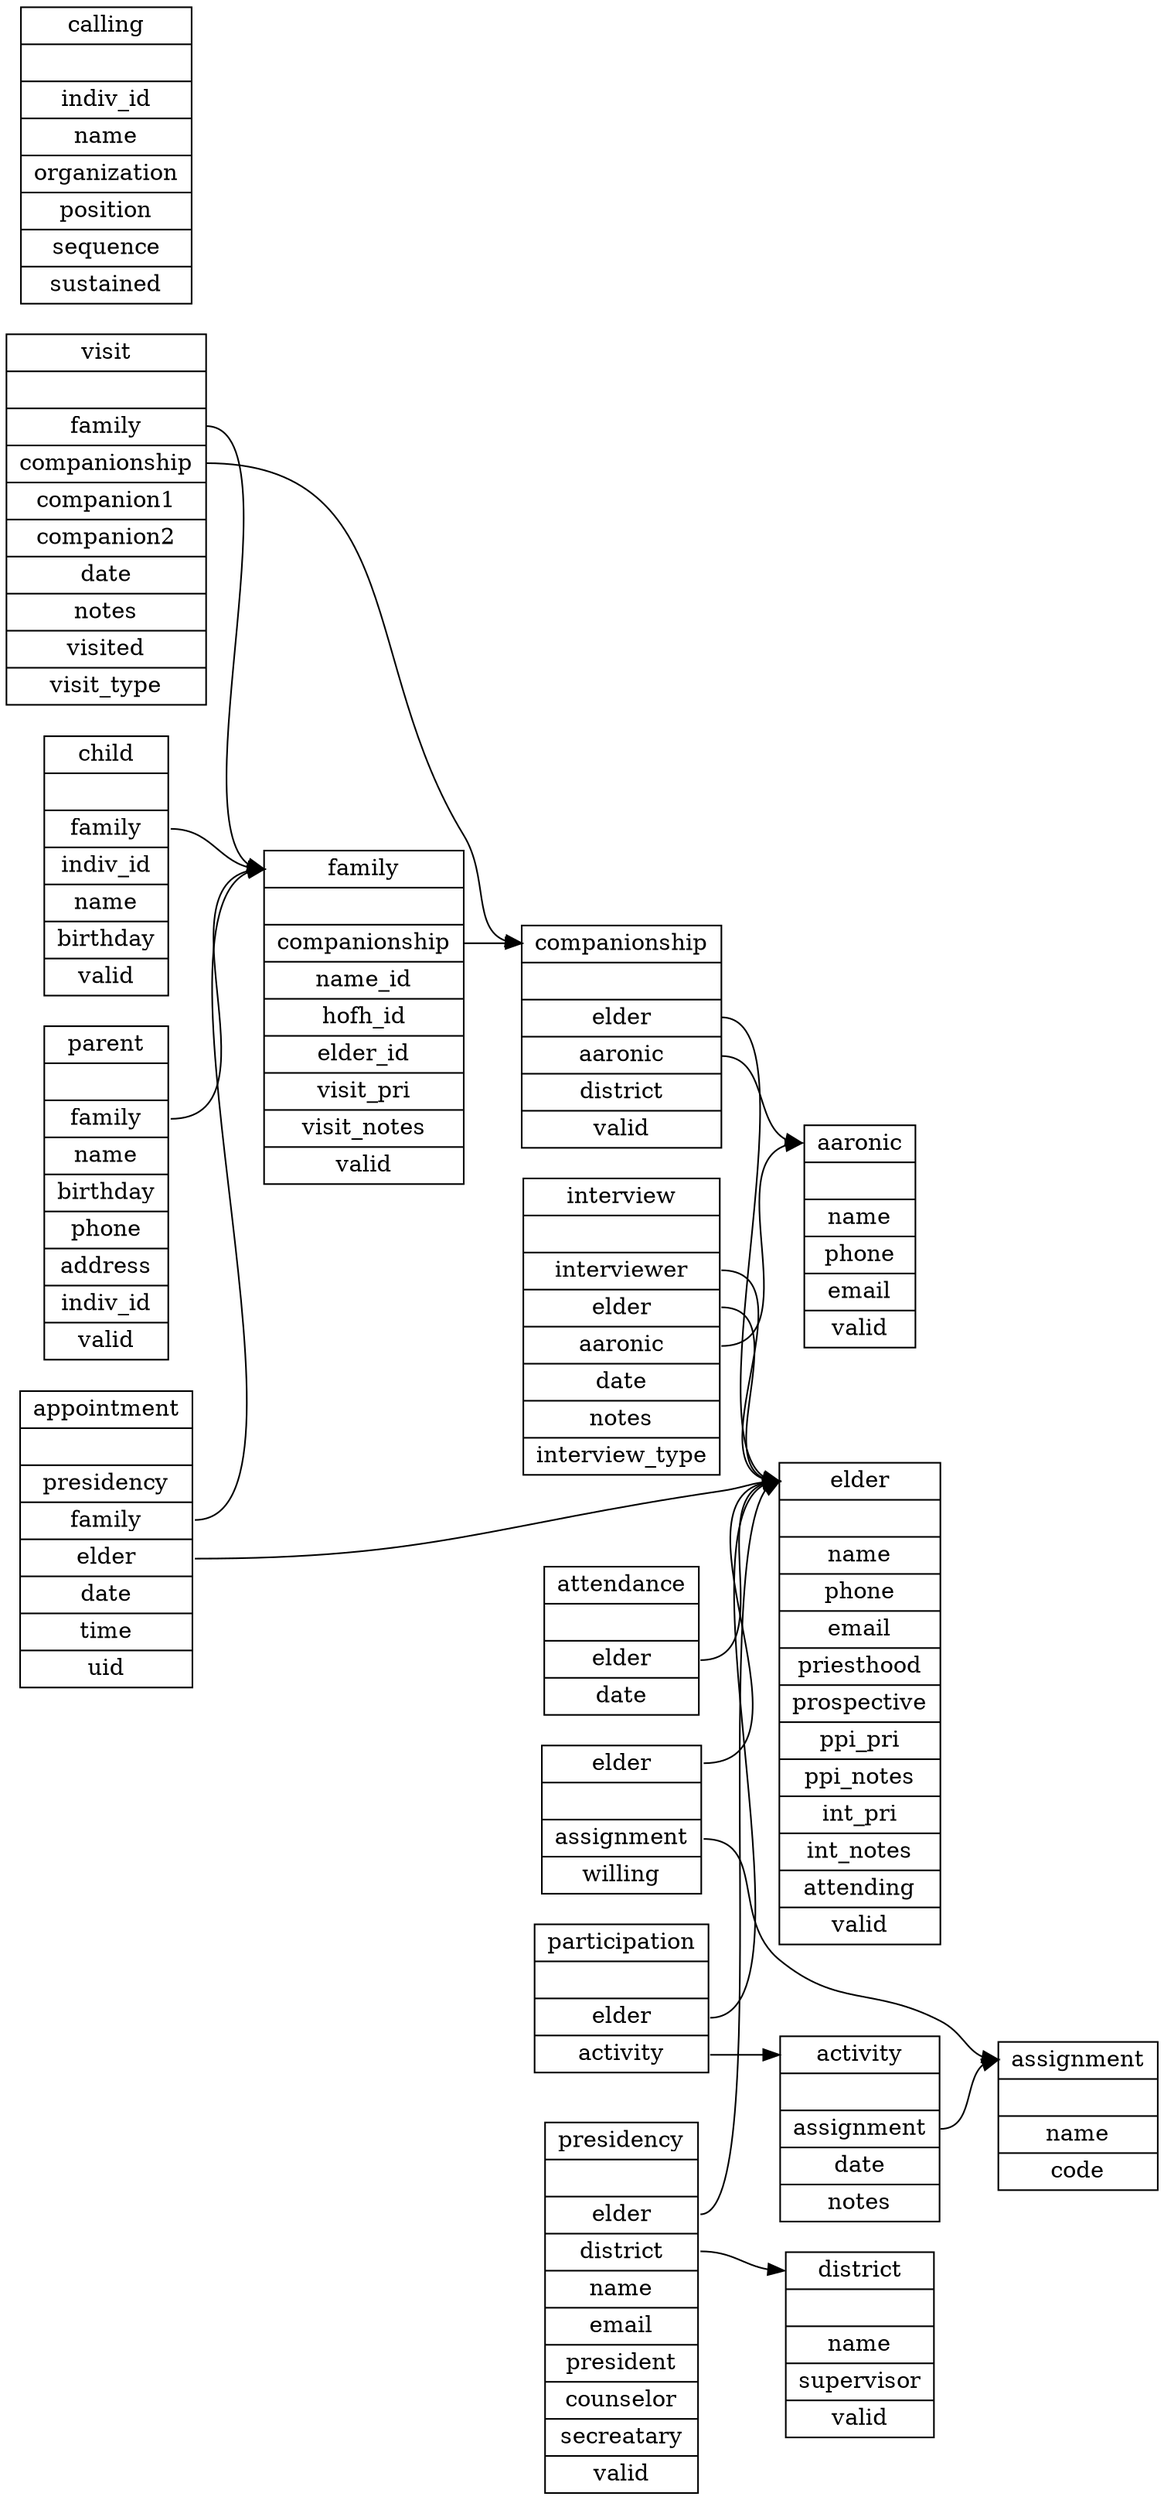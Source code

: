 digraph schema {
  graph [
    rankdir = "LR"
  ];
  family   [
    label = "<f> family||<c> companionship|<n> name_id|<i> hofh_id|<e> elder_id|<vp> visit_pri|<vn> visit_notes|<v> valid"
    shape = "record"
  ];
  elder   [
    label = "<e> elder||<n> name|<p> phone|<em> email|<po> priesthood|<pr> prospective|<pp> ppi_pri|<t> ppi_notes|<ip> int_pri|<in> int_notes|<a> attending|<v> valid"
    shape = "record"
  ];
  companionship   [
    label = "<c> companionship||<e> elder|<a> aaronic|<d> district|<v> valid"
    shape = "record"
  ];
  visit   [
    label = "<v> visit||<f> family|<c> companionship|<c1> companion1|<c2> companion2|<t> date|<n> notes|<v> visited|<vt> visit_type"
    shape = "record"
  ];
  interview   [
    label = "<in> interview||<i> interviewer|<e> elder|<a> aaronic|<t> date|<n> notes|<it> interview_type"
    shape = "record"
  ];
  activity   [
    label = "<a> activity||<s> assignment|<t> date|<n> notes"
    shape = "record"
  ];
  participation   [
    label = "participation||<e> elder|<a> activity"
    shape = "record"
  ];
  attendance   [
    label = "attendance||<e> elder|<d> date"
    shape = "record"
  ];
  child	[
    label = "<c> child||<f> family|<i> indiv_id|<n> name|<b> birthday|<v> valid"
    shape = "record"
  ]; 
  parent	[
    label = "<p> parent||<f> family|<n> name|<b> birthday|<p> phone|<a> address|<i>indiv_id|<v> valid"
    shape = "record"
  ]; 
  aaronic       [
    label = "<a> aaronic||<n> name|<p> phone|<em> email|<v> valid"
    shape = "record"
  ];
  appointment   [
    label = "<a> appointment||<p> presidency|<f> family|<e> elder |<d> date|<t> time|<u> uid"
    shape = "record"
  ];
  assignment    [
    label = "<a> assignment||<n> name|<c> code"
    shape = "record"
  ];
  calling       [
    label = "calling||<i> indiv_id|<n> name|<o> organization|<p> position|<s> sequence|<t> sustained"
    shape = "record"
  ];
  district      [
    label = "<d> district||<n> name|<s> supervisor|<v> valid"
    shape = "record"
  ];
  presidency    [
    label = "<p> presidency||<e> elder|<d> district|<n> name|<em> email|<pr> president|<cn> counselor|<sec> secreatary|<v> valid"
    shape = "record"
  ];
  willingness   [
    label = "<e> elder||<a> assignment|<w> willing"
    shape = "record"
  ];

  family:c        -> companionship:c
  companionship:e -> elder:e
  companionship:a -> aaronic:a

  appointment:e   -> elder:e
  appointment:f   -> family:f

  interview:e     -> elder:e
  interview:i     -> elder:e
  interview:a     -> aaronic:a

  presidency:e    -> elder:e
  presidency:d    -> district:d

  willingness:e   -> elder:e
  willingness:a   -> assignment:a

  activity:s      -> assignment:a

  visit:c         -> companionship:c
  visit:f         -> family:f

  participation:e -> elder:e
  participation:a -> activity:a

  attendance:e    -> elder:e

  child:f         -> family:f
  parent:f        -> family:f
}
